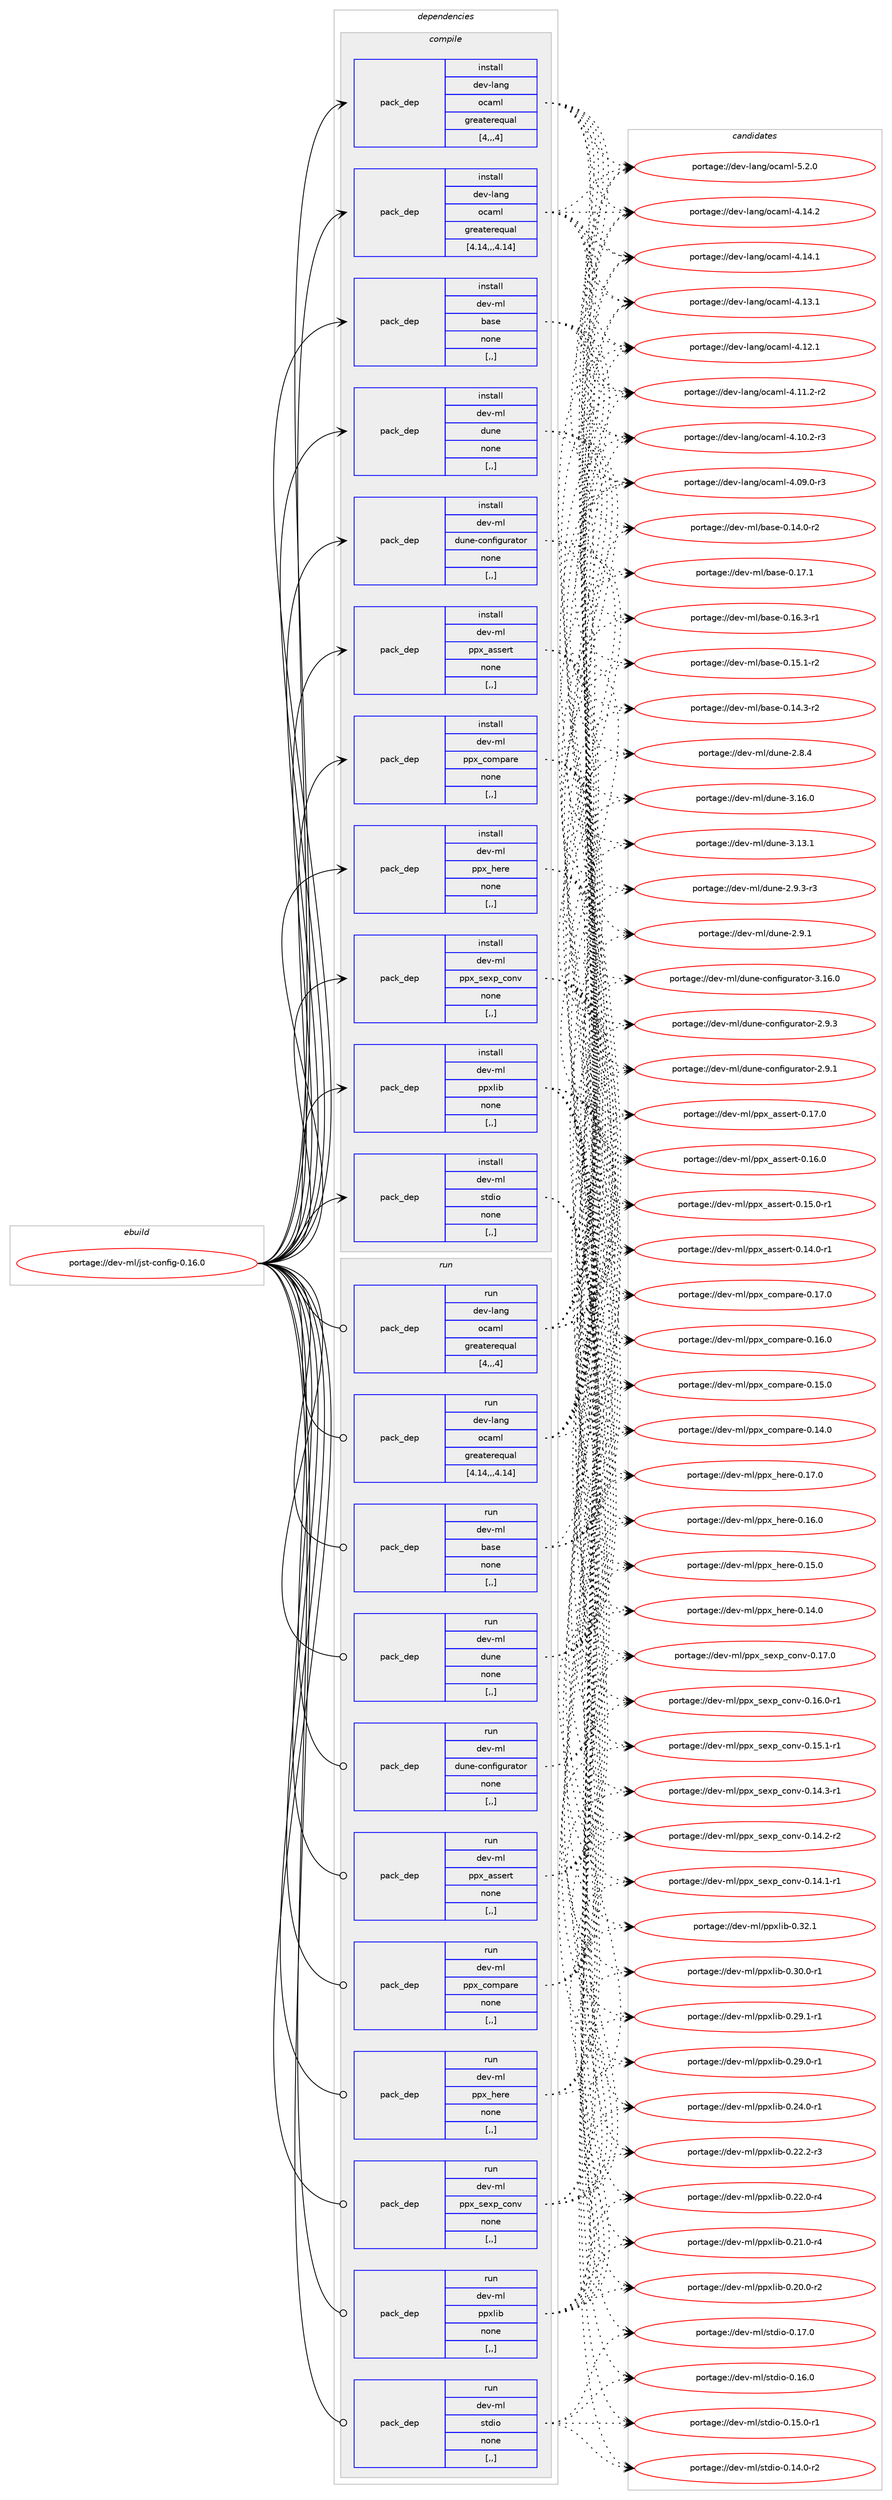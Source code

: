 digraph prolog {

# *************
# Graph options
# *************

newrank=true;
concentrate=true;
compound=true;
graph [rankdir=LR,fontname=Helvetica,fontsize=10,ranksep=1.5];#, ranksep=2.5, nodesep=0.2];
edge  [arrowhead=vee];
node  [fontname=Helvetica,fontsize=10];

# **********
# The ebuild
# **********

subgraph cluster_leftcol {
color=gray;
label=<<i>ebuild</i>>;
id [label="portage://dev-ml/jst-config-0.16.0", color=red, width=4, href="../dev-ml/jst-config-0.16.0.svg"];
}

# ****************
# The dependencies
# ****************

subgraph cluster_midcol {
color=gray;
label=<<i>dependencies</i>>;
subgraph cluster_compile {
fillcolor="#eeeeee";
style=filled;
label=<<i>compile</i>>;
subgraph pack449403 {
dependency613687 [label=<<TABLE BORDER="0" CELLBORDER="1" CELLSPACING="0" CELLPADDING="4" WIDTH="220"><TR><TD ROWSPAN="6" CELLPADDING="30">pack_dep</TD></TR><TR><TD WIDTH="110">install</TD></TR><TR><TD>dev-lang</TD></TR><TR><TD>ocaml</TD></TR><TR><TD>greaterequal</TD></TR><TR><TD>[4,,,4]</TD></TR></TABLE>>, shape=none, color=blue];
}
id:e -> dependency613687:w [weight=20,style="solid",arrowhead="vee"];
subgraph pack449404 {
dependency613688 [label=<<TABLE BORDER="0" CELLBORDER="1" CELLSPACING="0" CELLPADDING="4" WIDTH="220"><TR><TD ROWSPAN="6" CELLPADDING="30">pack_dep</TD></TR><TR><TD WIDTH="110">install</TD></TR><TR><TD>dev-lang</TD></TR><TR><TD>ocaml</TD></TR><TR><TD>greaterequal</TD></TR><TR><TD>[4.14,,,4.14]</TD></TR></TABLE>>, shape=none, color=blue];
}
id:e -> dependency613688:w [weight=20,style="solid",arrowhead="vee"];
subgraph pack449405 {
dependency613689 [label=<<TABLE BORDER="0" CELLBORDER="1" CELLSPACING="0" CELLPADDING="4" WIDTH="220"><TR><TD ROWSPAN="6" CELLPADDING="30">pack_dep</TD></TR><TR><TD WIDTH="110">install</TD></TR><TR><TD>dev-ml</TD></TR><TR><TD>base</TD></TR><TR><TD>none</TD></TR><TR><TD>[,,]</TD></TR></TABLE>>, shape=none, color=blue];
}
id:e -> dependency613689:w [weight=20,style="solid",arrowhead="vee"];
subgraph pack449406 {
dependency613690 [label=<<TABLE BORDER="0" CELLBORDER="1" CELLSPACING="0" CELLPADDING="4" WIDTH="220"><TR><TD ROWSPAN="6" CELLPADDING="30">pack_dep</TD></TR><TR><TD WIDTH="110">install</TD></TR><TR><TD>dev-ml</TD></TR><TR><TD>dune</TD></TR><TR><TD>none</TD></TR><TR><TD>[,,]</TD></TR></TABLE>>, shape=none, color=blue];
}
id:e -> dependency613690:w [weight=20,style="solid",arrowhead="vee"];
subgraph pack449407 {
dependency613691 [label=<<TABLE BORDER="0" CELLBORDER="1" CELLSPACING="0" CELLPADDING="4" WIDTH="220"><TR><TD ROWSPAN="6" CELLPADDING="30">pack_dep</TD></TR><TR><TD WIDTH="110">install</TD></TR><TR><TD>dev-ml</TD></TR><TR><TD>dune-configurator</TD></TR><TR><TD>none</TD></TR><TR><TD>[,,]</TD></TR></TABLE>>, shape=none, color=blue];
}
id:e -> dependency613691:w [weight=20,style="solid",arrowhead="vee"];
subgraph pack449408 {
dependency613692 [label=<<TABLE BORDER="0" CELLBORDER="1" CELLSPACING="0" CELLPADDING="4" WIDTH="220"><TR><TD ROWSPAN="6" CELLPADDING="30">pack_dep</TD></TR><TR><TD WIDTH="110">install</TD></TR><TR><TD>dev-ml</TD></TR><TR><TD>ppx_assert</TD></TR><TR><TD>none</TD></TR><TR><TD>[,,]</TD></TR></TABLE>>, shape=none, color=blue];
}
id:e -> dependency613692:w [weight=20,style="solid",arrowhead="vee"];
subgraph pack449409 {
dependency613693 [label=<<TABLE BORDER="0" CELLBORDER="1" CELLSPACING="0" CELLPADDING="4" WIDTH="220"><TR><TD ROWSPAN="6" CELLPADDING="30">pack_dep</TD></TR><TR><TD WIDTH="110">install</TD></TR><TR><TD>dev-ml</TD></TR><TR><TD>ppx_compare</TD></TR><TR><TD>none</TD></TR><TR><TD>[,,]</TD></TR></TABLE>>, shape=none, color=blue];
}
id:e -> dependency613693:w [weight=20,style="solid",arrowhead="vee"];
subgraph pack449410 {
dependency613694 [label=<<TABLE BORDER="0" CELLBORDER="1" CELLSPACING="0" CELLPADDING="4" WIDTH="220"><TR><TD ROWSPAN="6" CELLPADDING="30">pack_dep</TD></TR><TR><TD WIDTH="110">install</TD></TR><TR><TD>dev-ml</TD></TR><TR><TD>ppx_here</TD></TR><TR><TD>none</TD></TR><TR><TD>[,,]</TD></TR></TABLE>>, shape=none, color=blue];
}
id:e -> dependency613694:w [weight=20,style="solid",arrowhead="vee"];
subgraph pack449411 {
dependency613695 [label=<<TABLE BORDER="0" CELLBORDER="1" CELLSPACING="0" CELLPADDING="4" WIDTH="220"><TR><TD ROWSPAN="6" CELLPADDING="30">pack_dep</TD></TR><TR><TD WIDTH="110">install</TD></TR><TR><TD>dev-ml</TD></TR><TR><TD>ppx_sexp_conv</TD></TR><TR><TD>none</TD></TR><TR><TD>[,,]</TD></TR></TABLE>>, shape=none, color=blue];
}
id:e -> dependency613695:w [weight=20,style="solid",arrowhead="vee"];
subgraph pack449412 {
dependency613696 [label=<<TABLE BORDER="0" CELLBORDER="1" CELLSPACING="0" CELLPADDING="4" WIDTH="220"><TR><TD ROWSPAN="6" CELLPADDING="30">pack_dep</TD></TR><TR><TD WIDTH="110">install</TD></TR><TR><TD>dev-ml</TD></TR><TR><TD>ppxlib</TD></TR><TR><TD>none</TD></TR><TR><TD>[,,]</TD></TR></TABLE>>, shape=none, color=blue];
}
id:e -> dependency613696:w [weight=20,style="solid",arrowhead="vee"];
subgraph pack449413 {
dependency613697 [label=<<TABLE BORDER="0" CELLBORDER="1" CELLSPACING="0" CELLPADDING="4" WIDTH="220"><TR><TD ROWSPAN="6" CELLPADDING="30">pack_dep</TD></TR><TR><TD WIDTH="110">install</TD></TR><TR><TD>dev-ml</TD></TR><TR><TD>stdio</TD></TR><TR><TD>none</TD></TR><TR><TD>[,,]</TD></TR></TABLE>>, shape=none, color=blue];
}
id:e -> dependency613697:w [weight=20,style="solid",arrowhead="vee"];
}
subgraph cluster_compileandrun {
fillcolor="#eeeeee";
style=filled;
label=<<i>compile and run</i>>;
}
subgraph cluster_run {
fillcolor="#eeeeee";
style=filled;
label=<<i>run</i>>;
subgraph pack449414 {
dependency613698 [label=<<TABLE BORDER="0" CELLBORDER="1" CELLSPACING="0" CELLPADDING="4" WIDTH="220"><TR><TD ROWSPAN="6" CELLPADDING="30">pack_dep</TD></TR><TR><TD WIDTH="110">run</TD></TR><TR><TD>dev-lang</TD></TR><TR><TD>ocaml</TD></TR><TR><TD>greaterequal</TD></TR><TR><TD>[4,,,4]</TD></TR></TABLE>>, shape=none, color=blue];
}
id:e -> dependency613698:w [weight=20,style="solid",arrowhead="odot"];
subgraph pack449415 {
dependency613699 [label=<<TABLE BORDER="0" CELLBORDER="1" CELLSPACING="0" CELLPADDING="4" WIDTH="220"><TR><TD ROWSPAN="6" CELLPADDING="30">pack_dep</TD></TR><TR><TD WIDTH="110">run</TD></TR><TR><TD>dev-lang</TD></TR><TR><TD>ocaml</TD></TR><TR><TD>greaterequal</TD></TR><TR><TD>[4.14,,,4.14]</TD></TR></TABLE>>, shape=none, color=blue];
}
id:e -> dependency613699:w [weight=20,style="solid",arrowhead="odot"];
subgraph pack449416 {
dependency613700 [label=<<TABLE BORDER="0" CELLBORDER="1" CELLSPACING="0" CELLPADDING="4" WIDTH="220"><TR><TD ROWSPAN="6" CELLPADDING="30">pack_dep</TD></TR><TR><TD WIDTH="110">run</TD></TR><TR><TD>dev-ml</TD></TR><TR><TD>base</TD></TR><TR><TD>none</TD></TR><TR><TD>[,,]</TD></TR></TABLE>>, shape=none, color=blue];
}
id:e -> dependency613700:w [weight=20,style="solid",arrowhead="odot"];
subgraph pack449417 {
dependency613701 [label=<<TABLE BORDER="0" CELLBORDER="1" CELLSPACING="0" CELLPADDING="4" WIDTH="220"><TR><TD ROWSPAN="6" CELLPADDING="30">pack_dep</TD></TR><TR><TD WIDTH="110">run</TD></TR><TR><TD>dev-ml</TD></TR><TR><TD>dune</TD></TR><TR><TD>none</TD></TR><TR><TD>[,,]</TD></TR></TABLE>>, shape=none, color=blue];
}
id:e -> dependency613701:w [weight=20,style="solid",arrowhead="odot"];
subgraph pack449418 {
dependency613702 [label=<<TABLE BORDER="0" CELLBORDER="1" CELLSPACING="0" CELLPADDING="4" WIDTH="220"><TR><TD ROWSPAN="6" CELLPADDING="30">pack_dep</TD></TR><TR><TD WIDTH="110">run</TD></TR><TR><TD>dev-ml</TD></TR><TR><TD>dune-configurator</TD></TR><TR><TD>none</TD></TR><TR><TD>[,,]</TD></TR></TABLE>>, shape=none, color=blue];
}
id:e -> dependency613702:w [weight=20,style="solid",arrowhead="odot"];
subgraph pack449419 {
dependency613703 [label=<<TABLE BORDER="0" CELLBORDER="1" CELLSPACING="0" CELLPADDING="4" WIDTH="220"><TR><TD ROWSPAN="6" CELLPADDING="30">pack_dep</TD></TR><TR><TD WIDTH="110">run</TD></TR><TR><TD>dev-ml</TD></TR><TR><TD>ppx_assert</TD></TR><TR><TD>none</TD></TR><TR><TD>[,,]</TD></TR></TABLE>>, shape=none, color=blue];
}
id:e -> dependency613703:w [weight=20,style="solid",arrowhead="odot"];
subgraph pack449420 {
dependency613704 [label=<<TABLE BORDER="0" CELLBORDER="1" CELLSPACING="0" CELLPADDING="4" WIDTH="220"><TR><TD ROWSPAN="6" CELLPADDING="30">pack_dep</TD></TR><TR><TD WIDTH="110">run</TD></TR><TR><TD>dev-ml</TD></TR><TR><TD>ppx_compare</TD></TR><TR><TD>none</TD></TR><TR><TD>[,,]</TD></TR></TABLE>>, shape=none, color=blue];
}
id:e -> dependency613704:w [weight=20,style="solid",arrowhead="odot"];
subgraph pack449421 {
dependency613705 [label=<<TABLE BORDER="0" CELLBORDER="1" CELLSPACING="0" CELLPADDING="4" WIDTH="220"><TR><TD ROWSPAN="6" CELLPADDING="30">pack_dep</TD></TR><TR><TD WIDTH="110">run</TD></TR><TR><TD>dev-ml</TD></TR><TR><TD>ppx_here</TD></TR><TR><TD>none</TD></TR><TR><TD>[,,]</TD></TR></TABLE>>, shape=none, color=blue];
}
id:e -> dependency613705:w [weight=20,style="solid",arrowhead="odot"];
subgraph pack449422 {
dependency613706 [label=<<TABLE BORDER="0" CELLBORDER="1" CELLSPACING="0" CELLPADDING="4" WIDTH="220"><TR><TD ROWSPAN="6" CELLPADDING="30">pack_dep</TD></TR><TR><TD WIDTH="110">run</TD></TR><TR><TD>dev-ml</TD></TR><TR><TD>ppx_sexp_conv</TD></TR><TR><TD>none</TD></TR><TR><TD>[,,]</TD></TR></TABLE>>, shape=none, color=blue];
}
id:e -> dependency613706:w [weight=20,style="solid",arrowhead="odot"];
subgraph pack449423 {
dependency613707 [label=<<TABLE BORDER="0" CELLBORDER="1" CELLSPACING="0" CELLPADDING="4" WIDTH="220"><TR><TD ROWSPAN="6" CELLPADDING="30">pack_dep</TD></TR><TR><TD WIDTH="110">run</TD></TR><TR><TD>dev-ml</TD></TR><TR><TD>ppxlib</TD></TR><TR><TD>none</TD></TR><TR><TD>[,,]</TD></TR></TABLE>>, shape=none, color=blue];
}
id:e -> dependency613707:w [weight=20,style="solid",arrowhead="odot"];
subgraph pack449424 {
dependency613708 [label=<<TABLE BORDER="0" CELLBORDER="1" CELLSPACING="0" CELLPADDING="4" WIDTH="220"><TR><TD ROWSPAN="6" CELLPADDING="30">pack_dep</TD></TR><TR><TD WIDTH="110">run</TD></TR><TR><TD>dev-ml</TD></TR><TR><TD>stdio</TD></TR><TR><TD>none</TD></TR><TR><TD>[,,]</TD></TR></TABLE>>, shape=none, color=blue];
}
id:e -> dependency613708:w [weight=20,style="solid",arrowhead="odot"];
}
}

# **************
# The candidates
# **************

subgraph cluster_choices {
rank=same;
color=gray;
label=<<i>candidates</i>>;

subgraph choice449403 {
color=black;
nodesep=1;
choice1001011184510897110103471119997109108455346504648 [label="portage://dev-lang/ocaml-5.2.0", color=red, width=4,href="../dev-lang/ocaml-5.2.0.svg"];
choice100101118451089711010347111999710910845524649524650 [label="portage://dev-lang/ocaml-4.14.2", color=red, width=4,href="../dev-lang/ocaml-4.14.2.svg"];
choice100101118451089711010347111999710910845524649524649 [label="portage://dev-lang/ocaml-4.14.1", color=red, width=4,href="../dev-lang/ocaml-4.14.1.svg"];
choice100101118451089711010347111999710910845524649514649 [label="portage://dev-lang/ocaml-4.13.1", color=red, width=4,href="../dev-lang/ocaml-4.13.1.svg"];
choice100101118451089711010347111999710910845524649504649 [label="portage://dev-lang/ocaml-4.12.1", color=red, width=4,href="../dev-lang/ocaml-4.12.1.svg"];
choice1001011184510897110103471119997109108455246494946504511450 [label="portage://dev-lang/ocaml-4.11.2-r2", color=red, width=4,href="../dev-lang/ocaml-4.11.2-r2.svg"];
choice1001011184510897110103471119997109108455246494846504511451 [label="portage://dev-lang/ocaml-4.10.2-r3", color=red, width=4,href="../dev-lang/ocaml-4.10.2-r3.svg"];
choice1001011184510897110103471119997109108455246485746484511451 [label="portage://dev-lang/ocaml-4.09.0-r3", color=red, width=4,href="../dev-lang/ocaml-4.09.0-r3.svg"];
dependency613687:e -> choice1001011184510897110103471119997109108455346504648:w [style=dotted,weight="100"];
dependency613687:e -> choice100101118451089711010347111999710910845524649524650:w [style=dotted,weight="100"];
dependency613687:e -> choice100101118451089711010347111999710910845524649524649:w [style=dotted,weight="100"];
dependency613687:e -> choice100101118451089711010347111999710910845524649514649:w [style=dotted,weight="100"];
dependency613687:e -> choice100101118451089711010347111999710910845524649504649:w [style=dotted,weight="100"];
dependency613687:e -> choice1001011184510897110103471119997109108455246494946504511450:w [style=dotted,weight="100"];
dependency613687:e -> choice1001011184510897110103471119997109108455246494846504511451:w [style=dotted,weight="100"];
dependency613687:e -> choice1001011184510897110103471119997109108455246485746484511451:w [style=dotted,weight="100"];
}
subgraph choice449404 {
color=black;
nodesep=1;
choice1001011184510897110103471119997109108455346504648 [label="portage://dev-lang/ocaml-5.2.0", color=red, width=4,href="../dev-lang/ocaml-5.2.0.svg"];
choice100101118451089711010347111999710910845524649524650 [label="portage://dev-lang/ocaml-4.14.2", color=red, width=4,href="../dev-lang/ocaml-4.14.2.svg"];
choice100101118451089711010347111999710910845524649524649 [label="portage://dev-lang/ocaml-4.14.1", color=red, width=4,href="../dev-lang/ocaml-4.14.1.svg"];
choice100101118451089711010347111999710910845524649514649 [label="portage://dev-lang/ocaml-4.13.1", color=red, width=4,href="../dev-lang/ocaml-4.13.1.svg"];
choice100101118451089711010347111999710910845524649504649 [label="portage://dev-lang/ocaml-4.12.1", color=red, width=4,href="../dev-lang/ocaml-4.12.1.svg"];
choice1001011184510897110103471119997109108455246494946504511450 [label="portage://dev-lang/ocaml-4.11.2-r2", color=red, width=4,href="../dev-lang/ocaml-4.11.2-r2.svg"];
choice1001011184510897110103471119997109108455246494846504511451 [label="portage://dev-lang/ocaml-4.10.2-r3", color=red, width=4,href="../dev-lang/ocaml-4.10.2-r3.svg"];
choice1001011184510897110103471119997109108455246485746484511451 [label="portage://dev-lang/ocaml-4.09.0-r3", color=red, width=4,href="../dev-lang/ocaml-4.09.0-r3.svg"];
dependency613688:e -> choice1001011184510897110103471119997109108455346504648:w [style=dotted,weight="100"];
dependency613688:e -> choice100101118451089711010347111999710910845524649524650:w [style=dotted,weight="100"];
dependency613688:e -> choice100101118451089711010347111999710910845524649524649:w [style=dotted,weight="100"];
dependency613688:e -> choice100101118451089711010347111999710910845524649514649:w [style=dotted,weight="100"];
dependency613688:e -> choice100101118451089711010347111999710910845524649504649:w [style=dotted,weight="100"];
dependency613688:e -> choice1001011184510897110103471119997109108455246494946504511450:w [style=dotted,weight="100"];
dependency613688:e -> choice1001011184510897110103471119997109108455246494846504511451:w [style=dotted,weight="100"];
dependency613688:e -> choice1001011184510897110103471119997109108455246485746484511451:w [style=dotted,weight="100"];
}
subgraph choice449405 {
color=black;
nodesep=1;
choice1001011184510910847989711510145484649554649 [label="portage://dev-ml/base-0.17.1", color=red, width=4,href="../dev-ml/base-0.17.1.svg"];
choice10010111845109108479897115101454846495446514511449 [label="portage://dev-ml/base-0.16.3-r1", color=red, width=4,href="../dev-ml/base-0.16.3-r1.svg"];
choice10010111845109108479897115101454846495346494511450 [label="portage://dev-ml/base-0.15.1-r2", color=red, width=4,href="../dev-ml/base-0.15.1-r2.svg"];
choice10010111845109108479897115101454846495246514511450 [label="portage://dev-ml/base-0.14.3-r2", color=red, width=4,href="../dev-ml/base-0.14.3-r2.svg"];
choice10010111845109108479897115101454846495246484511450 [label="portage://dev-ml/base-0.14.0-r2", color=red, width=4,href="../dev-ml/base-0.14.0-r2.svg"];
dependency613689:e -> choice1001011184510910847989711510145484649554649:w [style=dotted,weight="100"];
dependency613689:e -> choice10010111845109108479897115101454846495446514511449:w [style=dotted,weight="100"];
dependency613689:e -> choice10010111845109108479897115101454846495346494511450:w [style=dotted,weight="100"];
dependency613689:e -> choice10010111845109108479897115101454846495246514511450:w [style=dotted,weight="100"];
dependency613689:e -> choice10010111845109108479897115101454846495246484511450:w [style=dotted,weight="100"];
}
subgraph choice449406 {
color=black;
nodesep=1;
choice100101118451091084710011711010145514649544648 [label="portage://dev-ml/dune-3.16.0", color=red, width=4,href="../dev-ml/dune-3.16.0.svg"];
choice100101118451091084710011711010145514649514649 [label="portage://dev-ml/dune-3.13.1", color=red, width=4,href="../dev-ml/dune-3.13.1.svg"];
choice10010111845109108471001171101014550465746514511451 [label="portage://dev-ml/dune-2.9.3-r3", color=red, width=4,href="../dev-ml/dune-2.9.3-r3.svg"];
choice1001011184510910847100117110101455046574649 [label="portage://dev-ml/dune-2.9.1", color=red, width=4,href="../dev-ml/dune-2.9.1.svg"];
choice1001011184510910847100117110101455046564652 [label="portage://dev-ml/dune-2.8.4", color=red, width=4,href="../dev-ml/dune-2.8.4.svg"];
dependency613690:e -> choice100101118451091084710011711010145514649544648:w [style=dotted,weight="100"];
dependency613690:e -> choice100101118451091084710011711010145514649514649:w [style=dotted,weight="100"];
dependency613690:e -> choice10010111845109108471001171101014550465746514511451:w [style=dotted,weight="100"];
dependency613690:e -> choice1001011184510910847100117110101455046574649:w [style=dotted,weight="100"];
dependency613690:e -> choice1001011184510910847100117110101455046564652:w [style=dotted,weight="100"];
}
subgraph choice449407 {
color=black;
nodesep=1;
choice100101118451091084710011711010145991111101021051031171149711611111445514649544648 [label="portage://dev-ml/dune-configurator-3.16.0", color=red, width=4,href="../dev-ml/dune-configurator-3.16.0.svg"];
choice1001011184510910847100117110101459911111010210510311711497116111114455046574651 [label="portage://dev-ml/dune-configurator-2.9.3", color=red, width=4,href="../dev-ml/dune-configurator-2.9.3.svg"];
choice1001011184510910847100117110101459911111010210510311711497116111114455046574649 [label="portage://dev-ml/dune-configurator-2.9.1", color=red, width=4,href="../dev-ml/dune-configurator-2.9.1.svg"];
dependency613691:e -> choice100101118451091084710011711010145991111101021051031171149711611111445514649544648:w [style=dotted,weight="100"];
dependency613691:e -> choice1001011184510910847100117110101459911111010210510311711497116111114455046574651:w [style=dotted,weight="100"];
dependency613691:e -> choice1001011184510910847100117110101459911111010210510311711497116111114455046574649:w [style=dotted,weight="100"];
}
subgraph choice449408 {
color=black;
nodesep=1;
choice1001011184510910847112112120959711511510111411645484649554648 [label="portage://dev-ml/ppx_assert-0.17.0", color=red, width=4,href="../dev-ml/ppx_assert-0.17.0.svg"];
choice1001011184510910847112112120959711511510111411645484649544648 [label="portage://dev-ml/ppx_assert-0.16.0", color=red, width=4,href="../dev-ml/ppx_assert-0.16.0.svg"];
choice10010111845109108471121121209597115115101114116454846495346484511449 [label="portage://dev-ml/ppx_assert-0.15.0-r1", color=red, width=4,href="../dev-ml/ppx_assert-0.15.0-r1.svg"];
choice10010111845109108471121121209597115115101114116454846495246484511449 [label="portage://dev-ml/ppx_assert-0.14.0-r1", color=red, width=4,href="../dev-ml/ppx_assert-0.14.0-r1.svg"];
dependency613692:e -> choice1001011184510910847112112120959711511510111411645484649554648:w [style=dotted,weight="100"];
dependency613692:e -> choice1001011184510910847112112120959711511510111411645484649544648:w [style=dotted,weight="100"];
dependency613692:e -> choice10010111845109108471121121209597115115101114116454846495346484511449:w [style=dotted,weight="100"];
dependency613692:e -> choice10010111845109108471121121209597115115101114116454846495246484511449:w [style=dotted,weight="100"];
}
subgraph choice449409 {
color=black;
nodesep=1;
choice100101118451091084711211212095991111091129711410145484649554648 [label="portage://dev-ml/ppx_compare-0.17.0", color=red, width=4,href="../dev-ml/ppx_compare-0.17.0.svg"];
choice100101118451091084711211212095991111091129711410145484649544648 [label="portage://dev-ml/ppx_compare-0.16.0", color=red, width=4,href="../dev-ml/ppx_compare-0.16.0.svg"];
choice100101118451091084711211212095991111091129711410145484649534648 [label="portage://dev-ml/ppx_compare-0.15.0", color=red, width=4,href="../dev-ml/ppx_compare-0.15.0.svg"];
choice100101118451091084711211212095991111091129711410145484649524648 [label="portage://dev-ml/ppx_compare-0.14.0", color=red, width=4,href="../dev-ml/ppx_compare-0.14.0.svg"];
dependency613693:e -> choice100101118451091084711211212095991111091129711410145484649554648:w [style=dotted,weight="100"];
dependency613693:e -> choice100101118451091084711211212095991111091129711410145484649544648:w [style=dotted,weight="100"];
dependency613693:e -> choice100101118451091084711211212095991111091129711410145484649534648:w [style=dotted,weight="100"];
dependency613693:e -> choice100101118451091084711211212095991111091129711410145484649524648:w [style=dotted,weight="100"];
}
subgraph choice449410 {
color=black;
nodesep=1;
choice10010111845109108471121121209510410111410145484649554648 [label="portage://dev-ml/ppx_here-0.17.0", color=red, width=4,href="../dev-ml/ppx_here-0.17.0.svg"];
choice10010111845109108471121121209510410111410145484649544648 [label="portage://dev-ml/ppx_here-0.16.0", color=red, width=4,href="../dev-ml/ppx_here-0.16.0.svg"];
choice10010111845109108471121121209510410111410145484649534648 [label="portage://dev-ml/ppx_here-0.15.0", color=red, width=4,href="../dev-ml/ppx_here-0.15.0.svg"];
choice10010111845109108471121121209510410111410145484649524648 [label="portage://dev-ml/ppx_here-0.14.0", color=red, width=4,href="../dev-ml/ppx_here-0.14.0.svg"];
dependency613694:e -> choice10010111845109108471121121209510410111410145484649554648:w [style=dotted,weight="100"];
dependency613694:e -> choice10010111845109108471121121209510410111410145484649544648:w [style=dotted,weight="100"];
dependency613694:e -> choice10010111845109108471121121209510410111410145484649534648:w [style=dotted,weight="100"];
dependency613694:e -> choice10010111845109108471121121209510410111410145484649524648:w [style=dotted,weight="100"];
}
subgraph choice449411 {
color=black;
nodesep=1;
choice100101118451091084711211212095115101120112959911111011845484649554648 [label="portage://dev-ml/ppx_sexp_conv-0.17.0", color=red, width=4,href="../dev-ml/ppx_sexp_conv-0.17.0.svg"];
choice1001011184510910847112112120951151011201129599111110118454846495446484511449 [label="portage://dev-ml/ppx_sexp_conv-0.16.0-r1", color=red, width=4,href="../dev-ml/ppx_sexp_conv-0.16.0-r1.svg"];
choice1001011184510910847112112120951151011201129599111110118454846495346494511449 [label="portage://dev-ml/ppx_sexp_conv-0.15.1-r1", color=red, width=4,href="../dev-ml/ppx_sexp_conv-0.15.1-r1.svg"];
choice1001011184510910847112112120951151011201129599111110118454846495246514511449 [label="portage://dev-ml/ppx_sexp_conv-0.14.3-r1", color=red, width=4,href="../dev-ml/ppx_sexp_conv-0.14.3-r1.svg"];
choice1001011184510910847112112120951151011201129599111110118454846495246504511450 [label="portage://dev-ml/ppx_sexp_conv-0.14.2-r2", color=red, width=4,href="../dev-ml/ppx_sexp_conv-0.14.2-r2.svg"];
choice1001011184510910847112112120951151011201129599111110118454846495246494511449 [label="portage://dev-ml/ppx_sexp_conv-0.14.1-r1", color=red, width=4,href="../dev-ml/ppx_sexp_conv-0.14.1-r1.svg"];
dependency613695:e -> choice100101118451091084711211212095115101120112959911111011845484649554648:w [style=dotted,weight="100"];
dependency613695:e -> choice1001011184510910847112112120951151011201129599111110118454846495446484511449:w [style=dotted,weight="100"];
dependency613695:e -> choice1001011184510910847112112120951151011201129599111110118454846495346494511449:w [style=dotted,weight="100"];
dependency613695:e -> choice1001011184510910847112112120951151011201129599111110118454846495246514511449:w [style=dotted,weight="100"];
dependency613695:e -> choice1001011184510910847112112120951151011201129599111110118454846495246504511450:w [style=dotted,weight="100"];
dependency613695:e -> choice1001011184510910847112112120951151011201129599111110118454846495246494511449:w [style=dotted,weight="100"];
}
subgraph choice449412 {
color=black;
nodesep=1;
choice10010111845109108471121121201081059845484651504649 [label="portage://dev-ml/ppxlib-0.32.1", color=red, width=4,href="../dev-ml/ppxlib-0.32.1.svg"];
choice100101118451091084711211212010810598454846514846484511449 [label="portage://dev-ml/ppxlib-0.30.0-r1", color=red, width=4,href="../dev-ml/ppxlib-0.30.0-r1.svg"];
choice100101118451091084711211212010810598454846505746494511449 [label="portage://dev-ml/ppxlib-0.29.1-r1", color=red, width=4,href="../dev-ml/ppxlib-0.29.1-r1.svg"];
choice100101118451091084711211212010810598454846505746484511449 [label="portage://dev-ml/ppxlib-0.29.0-r1", color=red, width=4,href="../dev-ml/ppxlib-0.29.0-r1.svg"];
choice100101118451091084711211212010810598454846505246484511449 [label="portage://dev-ml/ppxlib-0.24.0-r1", color=red, width=4,href="../dev-ml/ppxlib-0.24.0-r1.svg"];
choice100101118451091084711211212010810598454846505046504511451 [label="portage://dev-ml/ppxlib-0.22.2-r3", color=red, width=4,href="../dev-ml/ppxlib-0.22.2-r3.svg"];
choice100101118451091084711211212010810598454846505046484511452 [label="portage://dev-ml/ppxlib-0.22.0-r4", color=red, width=4,href="../dev-ml/ppxlib-0.22.0-r4.svg"];
choice100101118451091084711211212010810598454846504946484511452 [label="portage://dev-ml/ppxlib-0.21.0-r4", color=red, width=4,href="../dev-ml/ppxlib-0.21.0-r4.svg"];
choice100101118451091084711211212010810598454846504846484511450 [label="portage://dev-ml/ppxlib-0.20.0-r2", color=red, width=4,href="../dev-ml/ppxlib-0.20.0-r2.svg"];
dependency613696:e -> choice10010111845109108471121121201081059845484651504649:w [style=dotted,weight="100"];
dependency613696:e -> choice100101118451091084711211212010810598454846514846484511449:w [style=dotted,weight="100"];
dependency613696:e -> choice100101118451091084711211212010810598454846505746494511449:w [style=dotted,weight="100"];
dependency613696:e -> choice100101118451091084711211212010810598454846505746484511449:w [style=dotted,weight="100"];
dependency613696:e -> choice100101118451091084711211212010810598454846505246484511449:w [style=dotted,weight="100"];
dependency613696:e -> choice100101118451091084711211212010810598454846505046504511451:w [style=dotted,weight="100"];
dependency613696:e -> choice100101118451091084711211212010810598454846505046484511452:w [style=dotted,weight="100"];
dependency613696:e -> choice100101118451091084711211212010810598454846504946484511452:w [style=dotted,weight="100"];
dependency613696:e -> choice100101118451091084711211212010810598454846504846484511450:w [style=dotted,weight="100"];
}
subgraph choice449413 {
color=black;
nodesep=1;
choice100101118451091084711511610010511145484649554648 [label="portage://dev-ml/stdio-0.17.0", color=red, width=4,href="../dev-ml/stdio-0.17.0.svg"];
choice100101118451091084711511610010511145484649544648 [label="portage://dev-ml/stdio-0.16.0", color=red, width=4,href="../dev-ml/stdio-0.16.0.svg"];
choice1001011184510910847115116100105111454846495346484511449 [label="portage://dev-ml/stdio-0.15.0-r1", color=red, width=4,href="../dev-ml/stdio-0.15.0-r1.svg"];
choice1001011184510910847115116100105111454846495246484511450 [label="portage://dev-ml/stdio-0.14.0-r2", color=red, width=4,href="../dev-ml/stdio-0.14.0-r2.svg"];
dependency613697:e -> choice100101118451091084711511610010511145484649554648:w [style=dotted,weight="100"];
dependency613697:e -> choice100101118451091084711511610010511145484649544648:w [style=dotted,weight="100"];
dependency613697:e -> choice1001011184510910847115116100105111454846495346484511449:w [style=dotted,weight="100"];
dependency613697:e -> choice1001011184510910847115116100105111454846495246484511450:w [style=dotted,weight="100"];
}
subgraph choice449414 {
color=black;
nodesep=1;
choice1001011184510897110103471119997109108455346504648 [label="portage://dev-lang/ocaml-5.2.0", color=red, width=4,href="../dev-lang/ocaml-5.2.0.svg"];
choice100101118451089711010347111999710910845524649524650 [label="portage://dev-lang/ocaml-4.14.2", color=red, width=4,href="../dev-lang/ocaml-4.14.2.svg"];
choice100101118451089711010347111999710910845524649524649 [label="portage://dev-lang/ocaml-4.14.1", color=red, width=4,href="../dev-lang/ocaml-4.14.1.svg"];
choice100101118451089711010347111999710910845524649514649 [label="portage://dev-lang/ocaml-4.13.1", color=red, width=4,href="../dev-lang/ocaml-4.13.1.svg"];
choice100101118451089711010347111999710910845524649504649 [label="portage://dev-lang/ocaml-4.12.1", color=red, width=4,href="../dev-lang/ocaml-4.12.1.svg"];
choice1001011184510897110103471119997109108455246494946504511450 [label="portage://dev-lang/ocaml-4.11.2-r2", color=red, width=4,href="../dev-lang/ocaml-4.11.2-r2.svg"];
choice1001011184510897110103471119997109108455246494846504511451 [label="portage://dev-lang/ocaml-4.10.2-r3", color=red, width=4,href="../dev-lang/ocaml-4.10.2-r3.svg"];
choice1001011184510897110103471119997109108455246485746484511451 [label="portage://dev-lang/ocaml-4.09.0-r3", color=red, width=4,href="../dev-lang/ocaml-4.09.0-r3.svg"];
dependency613698:e -> choice1001011184510897110103471119997109108455346504648:w [style=dotted,weight="100"];
dependency613698:e -> choice100101118451089711010347111999710910845524649524650:w [style=dotted,weight="100"];
dependency613698:e -> choice100101118451089711010347111999710910845524649524649:w [style=dotted,weight="100"];
dependency613698:e -> choice100101118451089711010347111999710910845524649514649:w [style=dotted,weight="100"];
dependency613698:e -> choice100101118451089711010347111999710910845524649504649:w [style=dotted,weight="100"];
dependency613698:e -> choice1001011184510897110103471119997109108455246494946504511450:w [style=dotted,weight="100"];
dependency613698:e -> choice1001011184510897110103471119997109108455246494846504511451:w [style=dotted,weight="100"];
dependency613698:e -> choice1001011184510897110103471119997109108455246485746484511451:w [style=dotted,weight="100"];
}
subgraph choice449415 {
color=black;
nodesep=1;
choice1001011184510897110103471119997109108455346504648 [label="portage://dev-lang/ocaml-5.2.0", color=red, width=4,href="../dev-lang/ocaml-5.2.0.svg"];
choice100101118451089711010347111999710910845524649524650 [label="portage://dev-lang/ocaml-4.14.2", color=red, width=4,href="../dev-lang/ocaml-4.14.2.svg"];
choice100101118451089711010347111999710910845524649524649 [label="portage://dev-lang/ocaml-4.14.1", color=red, width=4,href="../dev-lang/ocaml-4.14.1.svg"];
choice100101118451089711010347111999710910845524649514649 [label="portage://dev-lang/ocaml-4.13.1", color=red, width=4,href="../dev-lang/ocaml-4.13.1.svg"];
choice100101118451089711010347111999710910845524649504649 [label="portage://dev-lang/ocaml-4.12.1", color=red, width=4,href="../dev-lang/ocaml-4.12.1.svg"];
choice1001011184510897110103471119997109108455246494946504511450 [label="portage://dev-lang/ocaml-4.11.2-r2", color=red, width=4,href="../dev-lang/ocaml-4.11.2-r2.svg"];
choice1001011184510897110103471119997109108455246494846504511451 [label="portage://dev-lang/ocaml-4.10.2-r3", color=red, width=4,href="../dev-lang/ocaml-4.10.2-r3.svg"];
choice1001011184510897110103471119997109108455246485746484511451 [label="portage://dev-lang/ocaml-4.09.0-r3", color=red, width=4,href="../dev-lang/ocaml-4.09.0-r3.svg"];
dependency613699:e -> choice1001011184510897110103471119997109108455346504648:w [style=dotted,weight="100"];
dependency613699:e -> choice100101118451089711010347111999710910845524649524650:w [style=dotted,weight="100"];
dependency613699:e -> choice100101118451089711010347111999710910845524649524649:w [style=dotted,weight="100"];
dependency613699:e -> choice100101118451089711010347111999710910845524649514649:w [style=dotted,weight="100"];
dependency613699:e -> choice100101118451089711010347111999710910845524649504649:w [style=dotted,weight="100"];
dependency613699:e -> choice1001011184510897110103471119997109108455246494946504511450:w [style=dotted,weight="100"];
dependency613699:e -> choice1001011184510897110103471119997109108455246494846504511451:w [style=dotted,weight="100"];
dependency613699:e -> choice1001011184510897110103471119997109108455246485746484511451:w [style=dotted,weight="100"];
}
subgraph choice449416 {
color=black;
nodesep=1;
choice1001011184510910847989711510145484649554649 [label="portage://dev-ml/base-0.17.1", color=red, width=4,href="../dev-ml/base-0.17.1.svg"];
choice10010111845109108479897115101454846495446514511449 [label="portage://dev-ml/base-0.16.3-r1", color=red, width=4,href="../dev-ml/base-0.16.3-r1.svg"];
choice10010111845109108479897115101454846495346494511450 [label="portage://dev-ml/base-0.15.1-r2", color=red, width=4,href="../dev-ml/base-0.15.1-r2.svg"];
choice10010111845109108479897115101454846495246514511450 [label="portage://dev-ml/base-0.14.3-r2", color=red, width=4,href="../dev-ml/base-0.14.3-r2.svg"];
choice10010111845109108479897115101454846495246484511450 [label="portage://dev-ml/base-0.14.0-r2", color=red, width=4,href="../dev-ml/base-0.14.0-r2.svg"];
dependency613700:e -> choice1001011184510910847989711510145484649554649:w [style=dotted,weight="100"];
dependency613700:e -> choice10010111845109108479897115101454846495446514511449:w [style=dotted,weight="100"];
dependency613700:e -> choice10010111845109108479897115101454846495346494511450:w [style=dotted,weight="100"];
dependency613700:e -> choice10010111845109108479897115101454846495246514511450:w [style=dotted,weight="100"];
dependency613700:e -> choice10010111845109108479897115101454846495246484511450:w [style=dotted,weight="100"];
}
subgraph choice449417 {
color=black;
nodesep=1;
choice100101118451091084710011711010145514649544648 [label="portage://dev-ml/dune-3.16.0", color=red, width=4,href="../dev-ml/dune-3.16.0.svg"];
choice100101118451091084710011711010145514649514649 [label="portage://dev-ml/dune-3.13.1", color=red, width=4,href="../dev-ml/dune-3.13.1.svg"];
choice10010111845109108471001171101014550465746514511451 [label="portage://dev-ml/dune-2.9.3-r3", color=red, width=4,href="../dev-ml/dune-2.9.3-r3.svg"];
choice1001011184510910847100117110101455046574649 [label="portage://dev-ml/dune-2.9.1", color=red, width=4,href="../dev-ml/dune-2.9.1.svg"];
choice1001011184510910847100117110101455046564652 [label="portage://dev-ml/dune-2.8.4", color=red, width=4,href="../dev-ml/dune-2.8.4.svg"];
dependency613701:e -> choice100101118451091084710011711010145514649544648:w [style=dotted,weight="100"];
dependency613701:e -> choice100101118451091084710011711010145514649514649:w [style=dotted,weight="100"];
dependency613701:e -> choice10010111845109108471001171101014550465746514511451:w [style=dotted,weight="100"];
dependency613701:e -> choice1001011184510910847100117110101455046574649:w [style=dotted,weight="100"];
dependency613701:e -> choice1001011184510910847100117110101455046564652:w [style=dotted,weight="100"];
}
subgraph choice449418 {
color=black;
nodesep=1;
choice100101118451091084710011711010145991111101021051031171149711611111445514649544648 [label="portage://dev-ml/dune-configurator-3.16.0", color=red, width=4,href="../dev-ml/dune-configurator-3.16.0.svg"];
choice1001011184510910847100117110101459911111010210510311711497116111114455046574651 [label="portage://dev-ml/dune-configurator-2.9.3", color=red, width=4,href="../dev-ml/dune-configurator-2.9.3.svg"];
choice1001011184510910847100117110101459911111010210510311711497116111114455046574649 [label="portage://dev-ml/dune-configurator-2.9.1", color=red, width=4,href="../dev-ml/dune-configurator-2.9.1.svg"];
dependency613702:e -> choice100101118451091084710011711010145991111101021051031171149711611111445514649544648:w [style=dotted,weight="100"];
dependency613702:e -> choice1001011184510910847100117110101459911111010210510311711497116111114455046574651:w [style=dotted,weight="100"];
dependency613702:e -> choice1001011184510910847100117110101459911111010210510311711497116111114455046574649:w [style=dotted,weight="100"];
}
subgraph choice449419 {
color=black;
nodesep=1;
choice1001011184510910847112112120959711511510111411645484649554648 [label="portage://dev-ml/ppx_assert-0.17.0", color=red, width=4,href="../dev-ml/ppx_assert-0.17.0.svg"];
choice1001011184510910847112112120959711511510111411645484649544648 [label="portage://dev-ml/ppx_assert-0.16.0", color=red, width=4,href="../dev-ml/ppx_assert-0.16.0.svg"];
choice10010111845109108471121121209597115115101114116454846495346484511449 [label="portage://dev-ml/ppx_assert-0.15.0-r1", color=red, width=4,href="../dev-ml/ppx_assert-0.15.0-r1.svg"];
choice10010111845109108471121121209597115115101114116454846495246484511449 [label="portage://dev-ml/ppx_assert-0.14.0-r1", color=red, width=4,href="../dev-ml/ppx_assert-0.14.0-r1.svg"];
dependency613703:e -> choice1001011184510910847112112120959711511510111411645484649554648:w [style=dotted,weight="100"];
dependency613703:e -> choice1001011184510910847112112120959711511510111411645484649544648:w [style=dotted,weight="100"];
dependency613703:e -> choice10010111845109108471121121209597115115101114116454846495346484511449:w [style=dotted,weight="100"];
dependency613703:e -> choice10010111845109108471121121209597115115101114116454846495246484511449:w [style=dotted,weight="100"];
}
subgraph choice449420 {
color=black;
nodesep=1;
choice100101118451091084711211212095991111091129711410145484649554648 [label="portage://dev-ml/ppx_compare-0.17.0", color=red, width=4,href="../dev-ml/ppx_compare-0.17.0.svg"];
choice100101118451091084711211212095991111091129711410145484649544648 [label="portage://dev-ml/ppx_compare-0.16.0", color=red, width=4,href="../dev-ml/ppx_compare-0.16.0.svg"];
choice100101118451091084711211212095991111091129711410145484649534648 [label="portage://dev-ml/ppx_compare-0.15.0", color=red, width=4,href="../dev-ml/ppx_compare-0.15.0.svg"];
choice100101118451091084711211212095991111091129711410145484649524648 [label="portage://dev-ml/ppx_compare-0.14.0", color=red, width=4,href="../dev-ml/ppx_compare-0.14.0.svg"];
dependency613704:e -> choice100101118451091084711211212095991111091129711410145484649554648:w [style=dotted,weight="100"];
dependency613704:e -> choice100101118451091084711211212095991111091129711410145484649544648:w [style=dotted,weight="100"];
dependency613704:e -> choice100101118451091084711211212095991111091129711410145484649534648:w [style=dotted,weight="100"];
dependency613704:e -> choice100101118451091084711211212095991111091129711410145484649524648:w [style=dotted,weight="100"];
}
subgraph choice449421 {
color=black;
nodesep=1;
choice10010111845109108471121121209510410111410145484649554648 [label="portage://dev-ml/ppx_here-0.17.0", color=red, width=4,href="../dev-ml/ppx_here-0.17.0.svg"];
choice10010111845109108471121121209510410111410145484649544648 [label="portage://dev-ml/ppx_here-0.16.0", color=red, width=4,href="../dev-ml/ppx_here-0.16.0.svg"];
choice10010111845109108471121121209510410111410145484649534648 [label="portage://dev-ml/ppx_here-0.15.0", color=red, width=4,href="../dev-ml/ppx_here-0.15.0.svg"];
choice10010111845109108471121121209510410111410145484649524648 [label="portage://dev-ml/ppx_here-0.14.0", color=red, width=4,href="../dev-ml/ppx_here-0.14.0.svg"];
dependency613705:e -> choice10010111845109108471121121209510410111410145484649554648:w [style=dotted,weight="100"];
dependency613705:e -> choice10010111845109108471121121209510410111410145484649544648:w [style=dotted,weight="100"];
dependency613705:e -> choice10010111845109108471121121209510410111410145484649534648:w [style=dotted,weight="100"];
dependency613705:e -> choice10010111845109108471121121209510410111410145484649524648:w [style=dotted,weight="100"];
}
subgraph choice449422 {
color=black;
nodesep=1;
choice100101118451091084711211212095115101120112959911111011845484649554648 [label="portage://dev-ml/ppx_sexp_conv-0.17.0", color=red, width=4,href="../dev-ml/ppx_sexp_conv-0.17.0.svg"];
choice1001011184510910847112112120951151011201129599111110118454846495446484511449 [label="portage://dev-ml/ppx_sexp_conv-0.16.0-r1", color=red, width=4,href="../dev-ml/ppx_sexp_conv-0.16.0-r1.svg"];
choice1001011184510910847112112120951151011201129599111110118454846495346494511449 [label="portage://dev-ml/ppx_sexp_conv-0.15.1-r1", color=red, width=4,href="../dev-ml/ppx_sexp_conv-0.15.1-r1.svg"];
choice1001011184510910847112112120951151011201129599111110118454846495246514511449 [label="portage://dev-ml/ppx_sexp_conv-0.14.3-r1", color=red, width=4,href="../dev-ml/ppx_sexp_conv-0.14.3-r1.svg"];
choice1001011184510910847112112120951151011201129599111110118454846495246504511450 [label="portage://dev-ml/ppx_sexp_conv-0.14.2-r2", color=red, width=4,href="../dev-ml/ppx_sexp_conv-0.14.2-r2.svg"];
choice1001011184510910847112112120951151011201129599111110118454846495246494511449 [label="portage://dev-ml/ppx_sexp_conv-0.14.1-r1", color=red, width=4,href="../dev-ml/ppx_sexp_conv-0.14.1-r1.svg"];
dependency613706:e -> choice100101118451091084711211212095115101120112959911111011845484649554648:w [style=dotted,weight="100"];
dependency613706:e -> choice1001011184510910847112112120951151011201129599111110118454846495446484511449:w [style=dotted,weight="100"];
dependency613706:e -> choice1001011184510910847112112120951151011201129599111110118454846495346494511449:w [style=dotted,weight="100"];
dependency613706:e -> choice1001011184510910847112112120951151011201129599111110118454846495246514511449:w [style=dotted,weight="100"];
dependency613706:e -> choice1001011184510910847112112120951151011201129599111110118454846495246504511450:w [style=dotted,weight="100"];
dependency613706:e -> choice1001011184510910847112112120951151011201129599111110118454846495246494511449:w [style=dotted,weight="100"];
}
subgraph choice449423 {
color=black;
nodesep=1;
choice10010111845109108471121121201081059845484651504649 [label="portage://dev-ml/ppxlib-0.32.1", color=red, width=4,href="../dev-ml/ppxlib-0.32.1.svg"];
choice100101118451091084711211212010810598454846514846484511449 [label="portage://dev-ml/ppxlib-0.30.0-r1", color=red, width=4,href="../dev-ml/ppxlib-0.30.0-r1.svg"];
choice100101118451091084711211212010810598454846505746494511449 [label="portage://dev-ml/ppxlib-0.29.1-r1", color=red, width=4,href="../dev-ml/ppxlib-0.29.1-r1.svg"];
choice100101118451091084711211212010810598454846505746484511449 [label="portage://dev-ml/ppxlib-0.29.0-r1", color=red, width=4,href="../dev-ml/ppxlib-0.29.0-r1.svg"];
choice100101118451091084711211212010810598454846505246484511449 [label="portage://dev-ml/ppxlib-0.24.0-r1", color=red, width=4,href="../dev-ml/ppxlib-0.24.0-r1.svg"];
choice100101118451091084711211212010810598454846505046504511451 [label="portage://dev-ml/ppxlib-0.22.2-r3", color=red, width=4,href="../dev-ml/ppxlib-0.22.2-r3.svg"];
choice100101118451091084711211212010810598454846505046484511452 [label="portage://dev-ml/ppxlib-0.22.0-r4", color=red, width=4,href="../dev-ml/ppxlib-0.22.0-r4.svg"];
choice100101118451091084711211212010810598454846504946484511452 [label="portage://dev-ml/ppxlib-0.21.0-r4", color=red, width=4,href="../dev-ml/ppxlib-0.21.0-r4.svg"];
choice100101118451091084711211212010810598454846504846484511450 [label="portage://dev-ml/ppxlib-0.20.0-r2", color=red, width=4,href="../dev-ml/ppxlib-0.20.0-r2.svg"];
dependency613707:e -> choice10010111845109108471121121201081059845484651504649:w [style=dotted,weight="100"];
dependency613707:e -> choice100101118451091084711211212010810598454846514846484511449:w [style=dotted,weight="100"];
dependency613707:e -> choice100101118451091084711211212010810598454846505746494511449:w [style=dotted,weight="100"];
dependency613707:e -> choice100101118451091084711211212010810598454846505746484511449:w [style=dotted,weight="100"];
dependency613707:e -> choice100101118451091084711211212010810598454846505246484511449:w [style=dotted,weight="100"];
dependency613707:e -> choice100101118451091084711211212010810598454846505046504511451:w [style=dotted,weight="100"];
dependency613707:e -> choice100101118451091084711211212010810598454846505046484511452:w [style=dotted,weight="100"];
dependency613707:e -> choice100101118451091084711211212010810598454846504946484511452:w [style=dotted,weight="100"];
dependency613707:e -> choice100101118451091084711211212010810598454846504846484511450:w [style=dotted,weight="100"];
}
subgraph choice449424 {
color=black;
nodesep=1;
choice100101118451091084711511610010511145484649554648 [label="portage://dev-ml/stdio-0.17.0", color=red, width=4,href="../dev-ml/stdio-0.17.0.svg"];
choice100101118451091084711511610010511145484649544648 [label="portage://dev-ml/stdio-0.16.0", color=red, width=4,href="../dev-ml/stdio-0.16.0.svg"];
choice1001011184510910847115116100105111454846495346484511449 [label="portage://dev-ml/stdio-0.15.0-r1", color=red, width=4,href="../dev-ml/stdio-0.15.0-r1.svg"];
choice1001011184510910847115116100105111454846495246484511450 [label="portage://dev-ml/stdio-0.14.0-r2", color=red, width=4,href="../dev-ml/stdio-0.14.0-r2.svg"];
dependency613708:e -> choice100101118451091084711511610010511145484649554648:w [style=dotted,weight="100"];
dependency613708:e -> choice100101118451091084711511610010511145484649544648:w [style=dotted,weight="100"];
dependency613708:e -> choice1001011184510910847115116100105111454846495346484511449:w [style=dotted,weight="100"];
dependency613708:e -> choice1001011184510910847115116100105111454846495246484511450:w [style=dotted,weight="100"];
}
}

}
